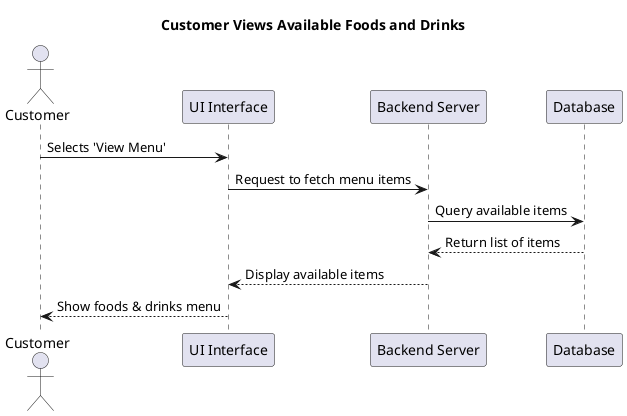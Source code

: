 @startuml
title Customer Views Available Foods and Drinks

actor Customer
participant "UI Interface" as UI
participant "Backend Server" as Server
participant "Database" as DB

Customer -> UI : Selects 'View Menu'
UI -> Server : Request to fetch menu items
Server -> DB : Query available items
DB --> Server : Return list of items
Server --> UI : Display available items
UI --> Customer : Show foods & drinks menu
@enduml